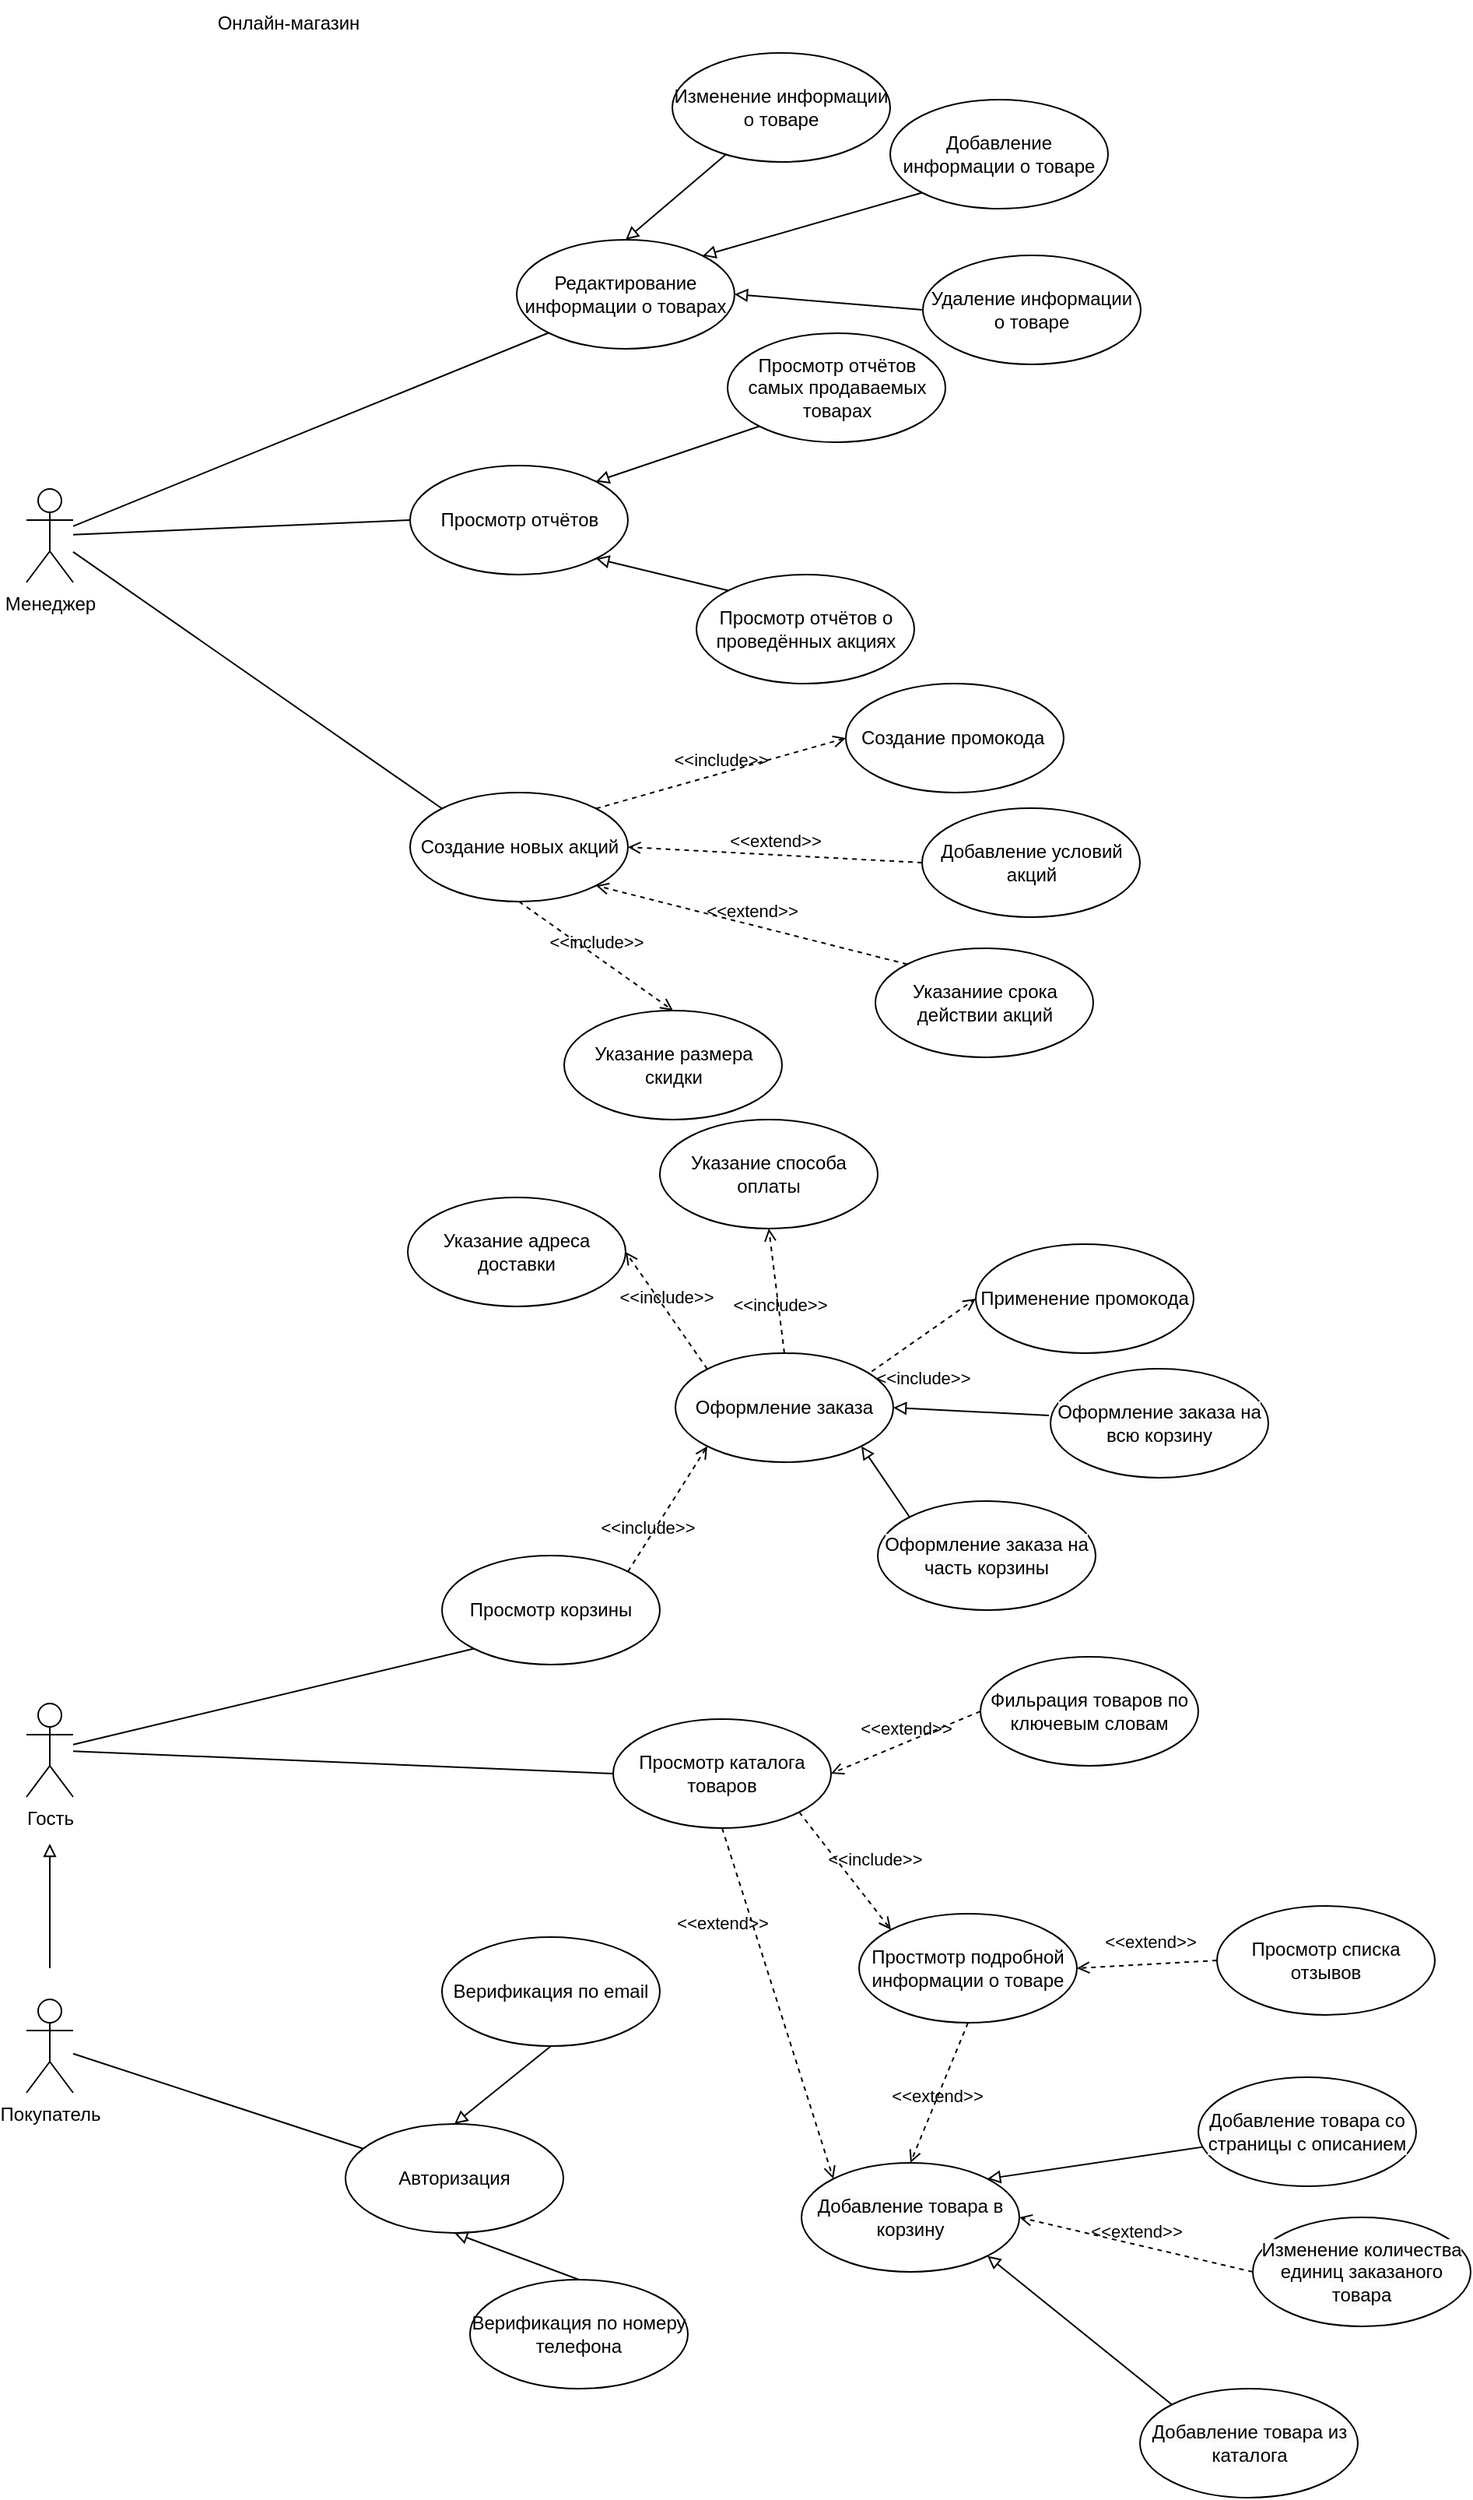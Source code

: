 <mxfile version="23.1.5" type="device">
  <diagram name="Страница — 1" id="T47E8hV6ATgtZbQncQB_">
    <mxGraphModel dx="3871" dy="2704" grid="1" gridSize="10" guides="1" tooltips="1" connect="1" arrows="1" fold="1" page="1" pageScale="1" pageWidth="827" pageHeight="1169" math="0" shadow="0">
      <root>
        <mxCell id="0" />
        <mxCell id="1" parent="0" />
        <mxCell id="uwkp4yRBVki2ElJtnmEd-2" value="Гость" style="shape=umlActor;verticalLabelPosition=bottom;verticalAlign=top;html=1;" parent="1" vertex="1">
          <mxGeometry x="-545" y="510" width="30" height="60" as="geometry" />
        </mxCell>
        <mxCell id="uwkp4yRBVki2ElJtnmEd-3" value="Простмотр подробной информации о товаре" style="ellipse;whiteSpace=wrap;html=1;" parent="1" vertex="1">
          <mxGeometry x="-10" y="645" width="140" height="70" as="geometry" />
        </mxCell>
        <mxCell id="uwkp4yRBVki2ElJtnmEd-4" value="Просмотр списка отзывов" style="ellipse;whiteSpace=wrap;html=1;" parent="1" vertex="1">
          <mxGeometry x="220" y="640" width="140" height="70" as="geometry" />
        </mxCell>
        <mxCell id="uwkp4yRBVki2ElJtnmEd-5" value="&lt;span style=&quot;color: rgb(0, 0, 0); font-family: Helvetica; font-size: 12px; font-style: normal; font-variant-ligatures: normal; font-variant-caps: normal; font-weight: 400; letter-spacing: normal; orphans: 2; text-align: center; text-indent: 0px; text-transform: none; widows: 2; word-spacing: 0px; -webkit-text-stroke-width: 0px; background-color: rgb(251, 251, 251); text-decoration-thickness: initial; text-decoration-style: initial; text-decoration-color: initial; float: none; display: inline !important;&quot;&gt;Добавление товара&amp;nbsp;в корзину&lt;/span&gt;" style="ellipse;whiteSpace=wrap;html=1;" parent="1" vertex="1">
          <mxGeometry x="-47" y="805" width="140" height="70" as="geometry" />
        </mxCell>
        <mxCell id="uwkp4yRBVki2ElJtnmEd-66" style="rounded=0;orthogonalLoop=1;jettySize=auto;html=1;endArrow=block;endFill=0;" parent="1" edge="1">
          <mxGeometry relative="1" as="geometry">
            <mxPoint x="-530" y="600" as="targetPoint" />
            <mxPoint x="-530" y="680" as="sourcePoint" />
          </mxGeometry>
        </mxCell>
        <mxCell id="uwkp4yRBVki2ElJtnmEd-6" value="Фильрация товаров по ключевым словам" style="ellipse;whiteSpace=wrap;html=1;" parent="1" vertex="1">
          <mxGeometry x="68" y="480" width="140" height="70" as="geometry" />
        </mxCell>
        <mxCell id="uwkp4yRBVki2ElJtnmEd-69" style="rounded=0;orthogonalLoop=1;jettySize=auto;html=1;exitX=0.5;exitY=1;exitDx=0;exitDy=0;entryX=0.5;entryY=0;entryDx=0;entryDy=0;endArrow=block;endFill=0;" parent="1" source="uwkp4yRBVki2ElJtnmEd-7" target="uwkp4yRBVki2ElJtnmEd-23" edge="1">
          <mxGeometry relative="1" as="geometry" />
        </mxCell>
        <mxCell id="uwkp4yRBVki2ElJtnmEd-7" value="Верификация по email" style="ellipse;whiteSpace=wrap;html=1;" parent="1" vertex="1">
          <mxGeometry x="-278" y="660" width="140" height="70" as="geometry" />
        </mxCell>
        <mxCell id="uwkp4yRBVki2ElJtnmEd-8" value="Применение промокода" style="ellipse;whiteSpace=wrap;html=1;" parent="1" vertex="1">
          <mxGeometry x="65" y="215" width="140" height="70" as="geometry" />
        </mxCell>
        <mxCell id="uwkp4yRBVki2ElJtnmEd-9" value="Указание адреса доставки" style="ellipse;whiteSpace=wrap;html=1;" parent="1" vertex="1">
          <mxGeometry x="-300" y="185" width="140" height="70" as="geometry" />
        </mxCell>
        <mxCell id="uwkp4yRBVki2ElJtnmEd-10" value="Указание способа оплаты" style="ellipse;whiteSpace=wrap;html=1;" parent="1" vertex="1">
          <mxGeometry x="-138" y="135" width="140" height="70" as="geometry" />
        </mxCell>
        <mxCell id="uwkp4yRBVki2ElJtnmEd-11" value="Покупатель" style="shape=umlActor;verticalLabelPosition=bottom;verticalAlign=top;html=1;" parent="1" vertex="1">
          <mxGeometry x="-545" y="700" width="30" height="60" as="geometry" />
        </mxCell>
        <mxCell id="uwkp4yRBVki2ElJtnmEd-43" style="rounded=0;orthogonalLoop=1;jettySize=auto;html=1;entryX=0;entryY=1;entryDx=0;entryDy=0;endArrow=none;endFill=0;" parent="1" source="uwkp4yRBVki2ElJtnmEd-12" target="uwkp4yRBVki2ElJtnmEd-31" edge="1">
          <mxGeometry relative="1" as="geometry">
            <mxPoint x="-506.5" y="-310" as="sourcePoint" />
          </mxGeometry>
        </mxCell>
        <mxCell id="uwkp4yRBVki2ElJtnmEd-12" value="Менеджер" style="shape=umlActor;verticalLabelPosition=bottom;verticalAlign=top;html=1;" parent="1" vertex="1">
          <mxGeometry x="-545" y="-270" width="30" height="60" as="geometry" />
        </mxCell>
        <mxCell id="uwkp4yRBVki2ElJtnmEd-56" style="rounded=0;orthogonalLoop=1;jettySize=auto;html=1;exitX=0;exitY=0.5;exitDx=0;exitDy=0;endArrow=none;endFill=0;" parent="1" source="uwkp4yRBVki2ElJtnmEd-13" target="uwkp4yRBVki2ElJtnmEd-2" edge="1">
          <mxGeometry relative="1" as="geometry">
            <mxPoint x="-500" y="650" as="targetPoint" />
          </mxGeometry>
        </mxCell>
        <mxCell id="uwkp4yRBVki2ElJtnmEd-13" value="Просмотр каталога товаров" style="ellipse;whiteSpace=wrap;html=1;" parent="1" vertex="1">
          <mxGeometry x="-168" y="520" width="140" height="70" as="geometry" />
        </mxCell>
        <mxCell id="uwkp4yRBVki2ElJtnmEd-59" style="rounded=0;orthogonalLoop=1;jettySize=auto;html=1;exitX=0;exitY=0;exitDx=0;exitDy=0;entryX=1;entryY=1;entryDx=0;entryDy=0;endArrow=block;endFill=0;" parent="1" source="uwkp4yRBVki2ElJtnmEd-19" target="uwkp4yRBVki2ElJtnmEd-5" edge="1">
          <mxGeometry relative="1" as="geometry" />
        </mxCell>
        <mxCell id="uwkp4yRBVki2ElJtnmEd-19" value="&lt;span style=&quot;color: rgb(0, 0, 0); font-family: Helvetica; font-size: 12px; font-style: normal; font-variant-ligatures: normal; font-variant-caps: normal; font-weight: 400; letter-spacing: normal; orphans: 2; text-align: center; text-indent: 0px; text-transform: none; widows: 2; word-spacing: 0px; -webkit-text-stroke-width: 0px; background-color: rgb(251, 251, 251); text-decoration-thickness: initial; text-decoration-style: initial; text-decoration-color: initial; float: none; display: inline !important;&quot;&gt;Добавление товара из каталога&lt;/span&gt;" style="ellipse;whiteSpace=wrap;html=1;" parent="1" vertex="1">
          <mxGeometry x="170.5" y="950" width="140" height="70" as="geometry" />
        </mxCell>
        <mxCell id="uwkp4yRBVki2ElJtnmEd-58" style="rounded=0;orthogonalLoop=1;jettySize=auto;html=1;endArrow=block;endFill=0;entryX=1;entryY=0;entryDx=0;entryDy=0;" parent="1" source="uwkp4yRBVki2ElJtnmEd-20" target="uwkp4yRBVki2ElJtnmEd-5" edge="1">
          <mxGeometry relative="1" as="geometry" />
        </mxCell>
        <mxCell id="uwkp4yRBVki2ElJtnmEd-20" value="&lt;span style=&quot;color: rgb(0, 0, 0); font-family: Helvetica; font-size: 12px; font-style: normal; font-variant-ligatures: normal; font-variant-caps: normal; font-weight: 400; letter-spacing: normal; orphans: 2; text-align: center; text-indent: 0px; text-transform: none; widows: 2; word-spacing: 0px; -webkit-text-stroke-width: 0px; background-color: rgb(251, 251, 251); text-decoration-thickness: initial; text-decoration-style: initial; text-decoration-color: initial; float: none; display: inline !important;&quot;&gt;Добавление товара со страницы с описанием&lt;/span&gt;" style="ellipse;whiteSpace=wrap;html=1;" parent="1" vertex="1">
          <mxGeometry x="208" y="750" width="140" height="70" as="geometry" />
        </mxCell>
        <mxCell id="uwkp4yRBVki2ElJtnmEd-21" value="&lt;span style=&quot;color: rgb(0, 0, 0); font-family: Helvetica; font-size: 12px; font-style: normal; font-variant-ligatures: normal; font-variant-caps: normal; font-weight: 400; letter-spacing: normal; orphans: 2; text-align: center; text-indent: 0px; text-transform: none; widows: 2; word-spacing: 0px; -webkit-text-stroke-width: 0px; background-color: rgb(251, 251, 251); text-decoration-thickness: initial; text-decoration-style: initial; text-decoration-color: initial; float: none; display: inline !important;&quot;&gt;Изменение количества единиц заказаного товара&lt;/span&gt;" style="ellipse;whiteSpace=wrap;html=1;" parent="1" vertex="1">
          <mxGeometry x="243" y="840" width="140" height="70" as="geometry" />
        </mxCell>
        <mxCell id="uwkp4yRBVki2ElJtnmEd-57" style="rounded=0;orthogonalLoop=1;jettySize=auto;html=1;exitX=0;exitY=1;exitDx=0;exitDy=0;endArrow=none;endFill=0;" parent="1" source="uwkp4yRBVki2ElJtnmEd-22" target="uwkp4yRBVki2ElJtnmEd-2" edge="1">
          <mxGeometry relative="1" as="geometry">
            <mxPoint x="-510" y="630" as="targetPoint" />
          </mxGeometry>
        </mxCell>
        <mxCell id="uwkp4yRBVki2ElJtnmEd-22" value="&lt;span style=&quot;color: rgb(0, 0, 0); font-family: Helvetica; font-size: 12px; font-style: normal; font-variant-ligatures: normal; font-variant-caps: normal; font-weight: 400; letter-spacing: normal; orphans: 2; text-align: center; text-indent: 0px; text-transform: none; widows: 2; word-spacing: 0px; -webkit-text-stroke-width: 0px; background-color: rgb(251, 251, 251); text-decoration-thickness: initial; text-decoration-style: initial; text-decoration-color: initial; float: none; display: inline !important;&quot;&gt;Просмотр корзины&lt;/span&gt;" style="ellipse;whiteSpace=wrap;html=1;" parent="1" vertex="1">
          <mxGeometry x="-278" y="415" width="140" height="70" as="geometry" />
        </mxCell>
        <mxCell id="uwkp4yRBVki2ElJtnmEd-67" style="rounded=0;orthogonalLoop=1;jettySize=auto;html=1;endArrow=none;endFill=0;" parent="1" source="uwkp4yRBVki2ElJtnmEd-23" target="uwkp4yRBVki2ElJtnmEd-11" edge="1">
          <mxGeometry relative="1" as="geometry">
            <mxPoint x="-500" y="870" as="targetPoint" />
          </mxGeometry>
        </mxCell>
        <mxCell id="uwkp4yRBVki2ElJtnmEd-23" value="Авторизация" style="ellipse;whiteSpace=wrap;html=1;" parent="1" vertex="1">
          <mxGeometry x="-340" y="780" width="140" height="70" as="geometry" />
        </mxCell>
        <mxCell id="uwkp4yRBVki2ElJtnmEd-68" style="rounded=0;orthogonalLoop=1;jettySize=auto;html=1;exitX=0.5;exitY=0;exitDx=0;exitDy=0;entryX=0.5;entryY=1;entryDx=0;entryDy=0;endArrow=block;endFill=0;" parent="1" source="uwkp4yRBVki2ElJtnmEd-25" target="uwkp4yRBVki2ElJtnmEd-23" edge="1">
          <mxGeometry relative="1" as="geometry" />
        </mxCell>
        <mxCell id="uwkp4yRBVki2ElJtnmEd-25" value="Верификация по номеру телефона" style="ellipse;whiteSpace=wrap;html=1;" parent="1" vertex="1">
          <mxGeometry x="-260" y="880" width="140" height="70" as="geometry" />
        </mxCell>
        <mxCell id="uwkp4yRBVki2ElJtnmEd-73" style="rounded=0;orthogonalLoop=1;jettySize=auto;html=1;exitX=0;exitY=0;exitDx=0;exitDy=0;entryX=1;entryY=1;entryDx=0;entryDy=0;endArrow=block;endFill=0;" parent="1" source="uwkp4yRBVki2ElJtnmEd-26" target="uwkp4yRBVki2ElJtnmEd-30" edge="1">
          <mxGeometry relative="1" as="geometry" />
        </mxCell>
        <mxCell id="uwkp4yRBVki2ElJtnmEd-26" value="&lt;span style=&quot;color: rgb(0, 0, 0); font-family: Helvetica; font-size: 12px; font-style: normal; font-variant-ligatures: normal; font-variant-caps: normal; font-weight: 400; letter-spacing: normal; orphans: 2; text-align: center; text-indent: 0px; text-transform: none; widows: 2; word-spacing: 0px; -webkit-text-stroke-width: 0px; background-color: rgb(251, 251, 251); text-decoration-thickness: initial; text-decoration-style: initial; text-decoration-color: initial; float: none; display: inline !important;&quot;&gt;Оформление заказа на часть корзины&lt;/span&gt;" style="ellipse;whiteSpace=wrap;html=1;" parent="1" vertex="1">
          <mxGeometry x="2" y="380" width="140" height="70" as="geometry" />
        </mxCell>
        <mxCell id="uwkp4yRBVki2ElJtnmEd-72" style="rounded=0;orthogonalLoop=1;jettySize=auto;html=1;entryX=1;entryY=0.5;entryDx=0;entryDy=0;endArrow=block;endFill=0;" parent="1" target="uwkp4yRBVki2ElJtnmEd-30" edge="1">
          <mxGeometry relative="1" as="geometry">
            <mxPoint x="112" y="325" as="sourcePoint" />
          </mxGeometry>
        </mxCell>
        <mxCell id="uwkp4yRBVki2ElJtnmEd-29" value="&lt;span style=&quot;color: rgb(0, 0, 0); font-family: Helvetica; font-size: 12px; font-style: normal; font-variant-ligatures: normal; font-variant-caps: normal; font-weight: 400; letter-spacing: normal; orphans: 2; text-align: center; text-indent: 0px; text-transform: none; widows: 2; word-spacing: 0px; -webkit-text-stroke-width: 0px; background-color: rgb(251, 251, 251); text-decoration-thickness: initial; text-decoration-style: initial; text-decoration-color: initial; float: none; display: inline !important;&quot;&gt;Оформление заказа на всю корзину&lt;/span&gt;" style="ellipse;whiteSpace=wrap;html=1;" parent="1" vertex="1">
          <mxGeometry x="113" y="295" width="140" height="70" as="geometry" />
        </mxCell>
        <mxCell id="uwkp4yRBVki2ElJtnmEd-30" value="&lt;span style=&quot;color: rgb(0, 0, 0); font-family: Helvetica; font-size: 12px; font-style: normal; font-variant-ligatures: normal; font-variant-caps: normal; font-weight: 400; letter-spacing: normal; orphans: 2; text-align: center; text-indent: 0px; text-transform: none; widows: 2; word-spacing: 0px; -webkit-text-stroke-width: 0px; background-color: rgb(251, 251, 251); text-decoration-thickness: initial; text-decoration-style: initial; text-decoration-color: initial; float: none; display: inline !important;&quot;&gt;Оформление заказа&lt;/span&gt;" style="ellipse;whiteSpace=wrap;html=1;" parent="1" vertex="1">
          <mxGeometry x="-128" y="285" width="140" height="70" as="geometry" />
        </mxCell>
        <mxCell id="uwkp4yRBVki2ElJtnmEd-88" style="rounded=0;orthogonalLoop=1;jettySize=auto;html=1;exitX=1;exitY=0;exitDx=0;exitDy=0;endArrow=none;endFill=0;entryX=0;entryY=1;entryDx=0;entryDy=0;startArrow=block;startFill=0;" parent="1" source="uwkp4yRBVki2ElJtnmEd-31" target="uwkp4yRBVki2ElJtnmEd-83" edge="1">
          <mxGeometry relative="1" as="geometry">
            <mxPoint x="-753.497" y="-329.999" as="sourcePoint" />
            <mxPoint x="-857" y="-305.25" as="targetPoint" />
          </mxGeometry>
        </mxCell>
        <mxCell id="uwkp4yRBVki2ElJtnmEd-89" style="rounded=0;orthogonalLoop=1;jettySize=auto;html=1;exitX=0.5;exitY=0;exitDx=0;exitDy=0;endArrow=none;endFill=0;startArrow=block;startFill=0;" parent="1" source="uwkp4yRBVki2ElJtnmEd-31" target="uwkp4yRBVki2ElJtnmEd-84" edge="1">
          <mxGeometry relative="1" as="geometry" />
        </mxCell>
        <mxCell id="uwkp4yRBVki2ElJtnmEd-90" style="rounded=0;orthogonalLoop=1;jettySize=auto;html=1;exitX=1;exitY=0.5;exitDx=0;exitDy=0;endArrow=none;endFill=0;startArrow=block;startFill=0;entryX=0;entryY=0.5;entryDx=0;entryDy=0;" parent="1" source="uwkp4yRBVki2ElJtnmEd-31" target="uwkp4yRBVki2ElJtnmEd-85" edge="1">
          <mxGeometry relative="1" as="geometry" />
        </mxCell>
        <mxCell id="uwkp4yRBVki2ElJtnmEd-31" value="Редактирование информации о товарах" style="ellipse;whiteSpace=wrap;html=1;" parent="1" vertex="1">
          <mxGeometry x="-230" y="-430" width="140" height="70" as="geometry" />
        </mxCell>
        <mxCell id="uwkp4yRBVki2ElJtnmEd-45" style="rounded=0;orthogonalLoop=1;jettySize=auto;html=1;exitX=0;exitY=0;exitDx=0;exitDy=0;endArrow=none;endFill=0;" parent="1" source="uwkp4yRBVki2ElJtnmEd-32" target="uwkp4yRBVki2ElJtnmEd-12" edge="1">
          <mxGeometry relative="1" as="geometry" />
        </mxCell>
        <mxCell id="uwkp4yRBVki2ElJtnmEd-32" value="Создание новых акций" style="ellipse;whiteSpace=wrap;html=1;" parent="1" vertex="1">
          <mxGeometry x="-298.5" y="-75" width="140" height="70" as="geometry" />
        </mxCell>
        <mxCell id="uwkp4yRBVki2ElJtnmEd-33" value="Создание&amp;nbsp;промокода&amp;nbsp;" style="ellipse;whiteSpace=wrap;html=1;" parent="1" vertex="1">
          <mxGeometry x="-18.5" y="-145" width="140" height="70" as="geometry" />
        </mxCell>
        <mxCell id="uwkp4yRBVki2ElJtnmEd-34" value="Указание размера скидки" style="ellipse;whiteSpace=wrap;html=1;" parent="1" vertex="1">
          <mxGeometry x="-199.5" y="65" width="140" height="70" as="geometry" />
        </mxCell>
        <mxCell id="uwkp4yRBVki2ElJtnmEd-35" value="Добавление условий акций" style="ellipse;whiteSpace=wrap;html=1;" parent="1" vertex="1">
          <mxGeometry x="30.5" y="-65" width="140" height="70" as="geometry" />
        </mxCell>
        <mxCell id="uwkp4yRBVki2ElJtnmEd-36" value="Указаниие срока действии акций" style="ellipse;whiteSpace=wrap;html=1;" parent="1" vertex="1">
          <mxGeometry x="0.5" y="25" width="140" height="70" as="geometry" />
        </mxCell>
        <mxCell id="uwkp4yRBVki2ElJtnmEd-51" style="rounded=0;orthogonalLoop=1;jettySize=auto;html=1;exitX=0;exitY=0;exitDx=0;exitDy=0;entryX=1;entryY=1;entryDx=0;entryDy=0;endArrow=block;endFill=0;" parent="1" source="uwkp4yRBVki2ElJtnmEd-37" target="uwkp4yRBVki2ElJtnmEd-40" edge="1">
          <mxGeometry relative="1" as="geometry" />
        </mxCell>
        <mxCell id="uwkp4yRBVki2ElJtnmEd-37" value="Просмотр отчётов о проведённых акциях" style="ellipse;whiteSpace=wrap;html=1;" parent="1" vertex="1">
          <mxGeometry x="-114.5" y="-215" width="140" height="70" as="geometry" />
        </mxCell>
        <mxCell id="uwkp4yRBVki2ElJtnmEd-50" style="rounded=0;orthogonalLoop=1;jettySize=auto;html=1;exitX=0;exitY=1;exitDx=0;exitDy=0;entryX=1;entryY=0;entryDx=0;entryDy=0;endArrow=block;endFill=0;" parent="1" source="uwkp4yRBVki2ElJtnmEd-39" target="uwkp4yRBVki2ElJtnmEd-40" edge="1">
          <mxGeometry relative="1" as="geometry" />
        </mxCell>
        <mxCell id="uwkp4yRBVki2ElJtnmEd-39" value="Просмотр отчётов самых продаваемых товарах" style="ellipse;whiteSpace=wrap;html=1;" parent="1" vertex="1">
          <mxGeometry x="-94.5" y="-370" width="140" height="70" as="geometry" />
        </mxCell>
        <mxCell id="uwkp4yRBVki2ElJtnmEd-44" style="rounded=0;orthogonalLoop=1;jettySize=auto;html=1;exitX=0;exitY=0.5;exitDx=0;exitDy=0;endArrow=none;endFill=0;" parent="1" source="uwkp4yRBVki2ElJtnmEd-40" target="uwkp4yRBVki2ElJtnmEd-12" edge="1">
          <mxGeometry relative="1" as="geometry" />
        </mxCell>
        <mxCell id="uwkp4yRBVki2ElJtnmEd-40" value="Просмотр отчётов" style="ellipse;whiteSpace=wrap;html=1;" parent="1" vertex="1">
          <mxGeometry x="-298.5" y="-285" width="140" height="70" as="geometry" />
        </mxCell>
        <mxCell id="uwkp4yRBVki2ElJtnmEd-46" value="&amp;lt;&amp;lt;include&amp;gt;&amp;gt;" style="html=1;verticalAlign=bottom;labelBackgroundColor=none;endArrow=open;endFill=0;dashed=1;rounded=0;entryX=0;entryY=0.5;entryDx=0;entryDy=0;exitX=1;exitY=0;exitDx=0;exitDy=0;" parent="1" source="uwkp4yRBVki2ElJtnmEd-32" target="uwkp4yRBVki2ElJtnmEd-33" edge="1">
          <mxGeometry width="160" relative="1" as="geometry">
            <mxPoint x="-379.5" y="-30" as="sourcePoint" />
            <mxPoint x="-219.5" y="-30" as="targetPoint" />
          </mxGeometry>
        </mxCell>
        <mxCell id="uwkp4yRBVki2ElJtnmEd-47" value="&amp;lt;&amp;lt;include&amp;gt;&amp;gt;" style="html=1;verticalAlign=bottom;labelBackgroundColor=none;endArrow=open;endFill=0;dashed=1;rounded=0;entryX=0.5;entryY=0;entryDx=0;entryDy=0;exitX=0.5;exitY=1;exitDx=0;exitDy=0;" parent="1" source="uwkp4yRBVki2ElJtnmEd-32" target="uwkp4yRBVki2ElJtnmEd-34" edge="1">
          <mxGeometry width="160" relative="1" as="geometry">
            <mxPoint x="-844.5" y="230" as="sourcePoint" />
            <mxPoint x="-684.5" y="230" as="targetPoint" />
          </mxGeometry>
        </mxCell>
        <mxCell id="uwkp4yRBVki2ElJtnmEd-48" value="&amp;lt;&amp;lt;extend&amp;gt;&amp;gt;" style="html=1;verticalAlign=bottom;labelBackgroundColor=none;endArrow=open;endFill=0;dashed=1;rounded=0;exitX=0;exitY=0;exitDx=0;exitDy=0;entryX=1;entryY=1;entryDx=0;entryDy=0;" parent="1" source="uwkp4yRBVki2ElJtnmEd-36" target="uwkp4yRBVki2ElJtnmEd-32" edge="1">
          <mxGeometry width="160" relative="1" as="geometry">
            <mxPoint x="-714.5" y="230" as="sourcePoint" />
            <mxPoint x="-554.5" y="230" as="targetPoint" />
          </mxGeometry>
        </mxCell>
        <mxCell id="uwkp4yRBVki2ElJtnmEd-49" value="&amp;lt;&amp;lt;extend&amp;gt;&amp;gt;" style="html=1;verticalAlign=bottom;labelBackgroundColor=none;endArrow=open;endFill=0;dashed=1;rounded=0;entryX=1;entryY=0.5;entryDx=0;entryDy=0;exitX=0;exitY=0.5;exitDx=0;exitDy=0;" parent="1" source="uwkp4yRBVki2ElJtnmEd-35" target="uwkp4yRBVki2ElJtnmEd-32" edge="1">
          <mxGeometry width="160" relative="1" as="geometry">
            <mxPoint x="0.5" y="-5" as="sourcePoint" />
            <mxPoint x="-514.5" y="20" as="targetPoint" />
          </mxGeometry>
        </mxCell>
        <mxCell id="uwkp4yRBVki2ElJtnmEd-53" value="&amp;lt;&amp;lt;include&amp;gt;&amp;gt;" style="html=1;verticalAlign=bottom;labelBackgroundColor=none;endArrow=open;endFill=0;dashed=1;rounded=0;exitX=1;exitY=1;exitDx=0;exitDy=0;entryX=0;entryY=0;entryDx=0;entryDy=0;" parent="1" source="uwkp4yRBVki2ElJtnmEd-13" target="uwkp4yRBVki2ElJtnmEd-3" edge="1">
          <mxGeometry x="0.285" y="13" width="160" relative="1" as="geometry">
            <mxPoint x="411" y="400" as="sourcePoint" />
            <mxPoint x="571" y="400" as="targetPoint" />
            <mxPoint y="-1" as="offset" />
          </mxGeometry>
        </mxCell>
        <mxCell id="uwkp4yRBVki2ElJtnmEd-54" value="&amp;lt;&amp;lt;extend&amp;gt;&amp;gt;" style="html=1;verticalAlign=bottom;labelBackgroundColor=none;endArrow=open;endFill=0;dashed=1;rounded=0;exitX=0;exitY=0.5;exitDx=0;exitDy=0;entryX=1;entryY=0.5;entryDx=0;entryDy=0;" parent="1" source="uwkp4yRBVki2ElJtnmEd-4" target="uwkp4yRBVki2ElJtnmEd-3" edge="1">
          <mxGeometry x="-0.059" y="-5" width="160" relative="1" as="geometry">
            <mxPoint x="734" y="365" as="sourcePoint" />
            <mxPoint x="894" y="365" as="targetPoint" />
            <mxPoint as="offset" />
          </mxGeometry>
        </mxCell>
        <mxCell id="uwkp4yRBVki2ElJtnmEd-55" value="&amp;lt;&amp;lt;extend&amp;gt;&amp;gt;" style="html=1;verticalAlign=bottom;labelBackgroundColor=none;endArrow=open;endFill=0;dashed=1;rounded=0;exitX=0;exitY=0.5;exitDx=0;exitDy=0;entryX=1;entryY=0.5;entryDx=0;entryDy=0;" parent="1" source="uwkp4yRBVki2ElJtnmEd-6" target="uwkp4yRBVki2ElJtnmEd-13" edge="1">
          <mxGeometry width="160" relative="1" as="geometry">
            <mxPoint x="361" y="450" as="sourcePoint" />
            <mxPoint x="521" y="450" as="targetPoint" />
          </mxGeometry>
        </mxCell>
        <mxCell id="uwkp4yRBVki2ElJtnmEd-62" value="&amp;lt;&amp;lt;extend&amp;gt;&amp;gt;" style="html=1;verticalAlign=bottom;labelBackgroundColor=none;endArrow=open;endFill=0;dashed=1;rounded=0;exitX=0;exitY=0.5;exitDx=0;exitDy=0;entryX=1;entryY=0.5;entryDx=0;entryDy=0;" parent="1" source="uwkp4yRBVki2ElJtnmEd-21" target="uwkp4yRBVki2ElJtnmEd-5" edge="1">
          <mxGeometry width="160" relative="1" as="geometry">
            <mxPoint x="324" y="810" as="sourcePoint" />
            <mxPoint x="484" y="810" as="targetPoint" />
          </mxGeometry>
        </mxCell>
        <mxCell id="uwkp4yRBVki2ElJtnmEd-65" value="&amp;lt;&amp;lt;extend&amp;gt;&amp;gt;" style="html=1;verticalAlign=bottom;labelBackgroundColor=none;endArrow=open;endFill=0;dashed=1;rounded=0;exitX=0.5;exitY=1;exitDx=0;exitDy=0;entryX=0.5;entryY=0;entryDx=0;entryDy=0;" parent="1" source="uwkp4yRBVki2ElJtnmEd-3" target="uwkp4yRBVki2ElJtnmEd-5" edge="1">
          <mxGeometry x="0.202" y="2" width="160" relative="1" as="geometry">
            <mxPoint x="204" y="415" as="sourcePoint" />
            <mxPoint x="173" y="665" as="targetPoint" />
            <mxPoint y="1" as="offset" />
          </mxGeometry>
        </mxCell>
        <mxCell id="uwkp4yRBVki2ElJtnmEd-71" value="&amp;lt;&amp;lt;include&amp;gt;&amp;gt;" style="html=1;verticalAlign=bottom;labelBackgroundColor=none;endArrow=open;endFill=0;dashed=1;rounded=0;exitX=0.901;exitY=0.168;exitDx=0;exitDy=0;entryX=0;entryY=0.5;entryDx=0;entryDy=0;exitPerimeter=0;" parent="1" source="uwkp4yRBVki2ElJtnmEd-30" target="uwkp4yRBVki2ElJtnmEd-8" edge="1">
          <mxGeometry x="-0.538" y="-30" width="160" relative="1" as="geometry">
            <mxPoint x="-148" y="300" as="sourcePoint" />
            <mxPoint x="12" y="300" as="targetPoint" />
            <mxPoint as="offset" />
          </mxGeometry>
        </mxCell>
        <mxCell id="uwkp4yRBVki2ElJtnmEd-74" value="&amp;lt;&amp;lt;include&amp;gt;&amp;gt;" style="html=1;verticalAlign=bottom;labelBackgroundColor=none;endArrow=open;endFill=0;dashed=1;rounded=0;exitX=0;exitY=0;exitDx=0;exitDy=0;entryX=1;entryY=0.5;entryDx=0;entryDy=0;" parent="1" source="uwkp4yRBVki2ElJtnmEd-30" target="uwkp4yRBVki2ElJtnmEd-9" edge="1">
          <mxGeometry width="160" relative="1" as="geometry">
            <mxPoint x="-208" y="150" as="sourcePoint" />
            <mxPoint x="-48" y="150" as="targetPoint" />
          </mxGeometry>
        </mxCell>
        <mxCell id="uwkp4yRBVki2ElJtnmEd-75" value="&amp;lt;&amp;lt;include&amp;gt;&amp;gt;" style="html=1;verticalAlign=bottom;labelBackgroundColor=none;endArrow=open;endFill=0;dashed=1;rounded=0;entryX=0.5;entryY=1;entryDx=0;entryDy=0;exitX=0.5;exitY=0;exitDx=0;exitDy=0;" parent="1" source="uwkp4yRBVki2ElJtnmEd-30" target="uwkp4yRBVki2ElJtnmEd-10" edge="1">
          <mxGeometry x="-0.437" width="160" relative="1" as="geometry">
            <mxPoint x="-238" y="170" as="sourcePoint" />
            <mxPoint x="-78" y="170" as="targetPoint" />
            <mxPoint as="offset" />
          </mxGeometry>
        </mxCell>
        <mxCell id="uwkp4yRBVki2ElJtnmEd-76" value="&amp;lt;&amp;lt;include&amp;gt;&amp;gt;" style="html=1;verticalAlign=bottom;labelBackgroundColor=none;endArrow=open;endFill=0;dashed=1;rounded=0;exitX=1;exitY=0;exitDx=0;exitDy=0;entryX=0;entryY=1;entryDx=0;entryDy=0;" parent="1" source="uwkp4yRBVki2ElJtnmEd-22" target="uwkp4yRBVki2ElJtnmEd-30" edge="1">
          <mxGeometry x="-0.518" width="160" relative="1" as="geometry">
            <mxPoint x="349" y="225" as="sourcePoint" />
            <mxPoint x="509" y="225" as="targetPoint" />
            <mxPoint as="offset" />
          </mxGeometry>
        </mxCell>
        <mxCell id="uwkp4yRBVki2ElJtnmEd-83" value="Добавление информации о товаре" style="ellipse;whiteSpace=wrap;html=1;" parent="1" vertex="1">
          <mxGeometry x="10" y="-520" width="140" height="70" as="geometry" />
        </mxCell>
        <mxCell id="uwkp4yRBVki2ElJtnmEd-84" value="Изменение информации о товаре" style="ellipse;whiteSpace=wrap;html=1;" parent="1" vertex="1">
          <mxGeometry x="-130" y="-550" width="140" height="70" as="geometry" />
        </mxCell>
        <mxCell id="uwkp4yRBVki2ElJtnmEd-85" value="Удаление информации о товаре" style="ellipse;whiteSpace=wrap;html=1;" parent="1" vertex="1">
          <mxGeometry x="31" y="-420" width="140" height="70" as="geometry" />
        </mxCell>
        <mxCell id="l0MtIw0V8u-qRlRf5djz-4" value="Онлайн-магазин" style="text;html=1;align=center;verticalAlign=middle;whiteSpace=wrap;rounded=0;" parent="1" vertex="1">
          <mxGeometry x="-443" y="-584" width="133" height="30" as="geometry" />
        </mxCell>
        <mxCell id="OPZ-vXAknjKZPCobPLE2-2" value="&amp;lt;&amp;lt;extend&amp;gt;&amp;gt;" style="html=1;verticalAlign=bottom;labelBackgroundColor=none;endArrow=open;endFill=0;dashed=1;rounded=0;exitX=0.5;exitY=1;exitDx=0;exitDy=0;entryX=0;entryY=0;entryDx=0;entryDy=0;" edge="1" parent="1" source="uwkp4yRBVki2ElJtnmEd-13" target="uwkp4yRBVki2ElJtnmEd-5">
          <mxGeometry x="-0.435" y="-21" width="160" relative="1" as="geometry">
            <mxPoint x="-71" y="710" as="sourcePoint" />
            <mxPoint x="-108" y="800" as="targetPoint" />
            <mxPoint as="offset" />
          </mxGeometry>
        </mxCell>
      </root>
    </mxGraphModel>
  </diagram>
</mxfile>
